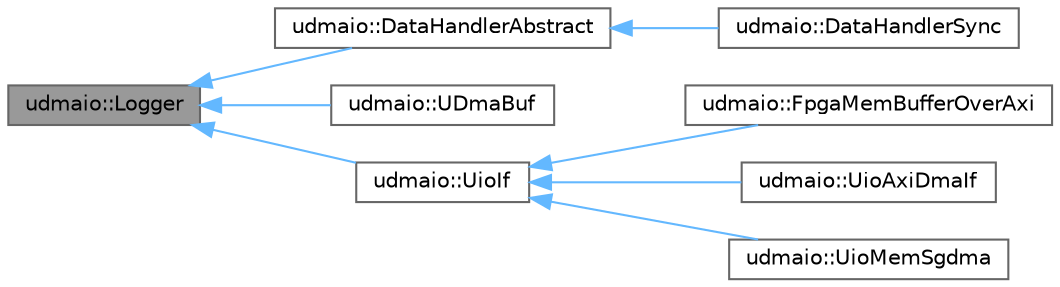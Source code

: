 digraph "udmaio::Logger"
{
 // INTERACTIVE_SVG=YES
 // LATEX_PDF_SIZE
  bgcolor="transparent";
  edge [fontname=Helvetica,fontsize=10,labelfontname=Helvetica,labelfontsize=10];
  node [fontname=Helvetica,fontsize=10,shape=box,height=0.2,width=0.4];
  rankdir="LR";
  Node1 [label="udmaio::Logger",height=0.2,width=0.4,color="gray40", fillcolor="grey60", style="filled", fontcolor="black",tooltip=" "];
  Node1 -> Node2 [dir="back",color="steelblue1",style="solid"];
  Node2 [label="udmaio::DataHandlerAbstract",height=0.2,width=0.4,color="gray40", fillcolor="white", style="filled",URL="$classudmaio_1_1_data_handler_abstract.html",tooltip="Base class to implement a DMA data reception handler."];
  Node2 -> Node3 [dir="back",color="steelblue1",style="solid"];
  Node3 [label="udmaio::DataHandlerSync",height=0.2,width=0.4,color="gray40", fillcolor="white", style="filled",URL="$classudmaio_1_1_data_handler_sync.html",tooltip="Synchronous data handler with blocking read interface."];
  Node1 -> Node4 [dir="back",color="steelblue1",style="solid"];
  Node4 [label="udmaio::UDmaBuf",height=0.2,width=0.4,color="gray40", fillcolor="white", style="filled",URL="$classudmaio_1_1_u_dma_buf.html",tooltip="DMA data buffer accessed over AXI/UIO, implemented w/ udmabuf (see https://github...."];
  Node1 -> Node5 [dir="back",color="steelblue1",style="solid"];
  Node5 [label="udmaio::UioIf",height=0.2,width=0.4,color="gray40", fillcolor="white", style="filled",URL="$classudmaio_1_1_uio_if.html",tooltip="Base class for UIO interfaces."];
  Node5 -> Node6 [dir="back",color="steelblue1",style="solid"];
  Node6 [label="udmaio::FpgaMemBufferOverAxi",height=0.2,width=0.4,color="gray40", fillcolor="white", style="filled",URL="$classudmaio_1_1_fpga_mem_buffer_over_axi.html",tooltip="DMA data buffer accessed over AXI/UIO, described w/ explicit address & size."];
  Node5 -> Node7 [dir="back",color="steelblue1",style="solid"];
  Node7 [label="udmaio::UioAxiDmaIf",height=0.2,width=0.4,color="gray40", fillcolor="white", style="filled",URL="$classudmaio_1_1_uio_axi_dma_if.html",tooltip="Interface to AXI DMA Core."];
  Node5 -> Node8 [dir="back",color="steelblue1",style="solid"];
  Node8 [label="udmaio::UioMemSgdma",height=0.2,width=0.4,color="gray40", fillcolor="white", style="filled",URL="$classudmaio_1_1_uio_mem_sgdma.html",tooltip="Interface to AXI DMA scatter-gather buffers & descriptors Uses a UioIf to access DMA descriptor memor..."];
}

